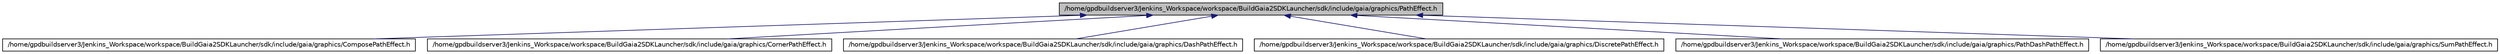 digraph G
{
  edge [fontname="Helvetica",fontsize="10",labelfontname="Helvetica",labelfontsize="10"];
  node [fontname="Helvetica",fontsize="10",shape=record];
  Node1 [label="/home/gpdbuildserver3/Jenkins_Workspace/workspace/BuildGaia2SDKLauncher/sdk/include/gaia/graphics/PathEffect.h",height=0.2,width=0.4,color="black", fillcolor="grey75", style="filled" fontcolor="black"];
  Node1 -> Node2 [dir=back,color="midnightblue",fontsize="10",style="solid",fontname="Helvetica"];
  Node2 [label="/home/gpdbuildserver3/Jenkins_Workspace/workspace/BuildGaia2SDKLauncher/sdk/include/gaia/graphics/ComposePathEffect.h",height=0.2,width=0.4,color="black", fillcolor="white", style="filled",URL="$d8/dce/_compose_path_effect_8h.html"];
  Node1 -> Node3 [dir=back,color="midnightblue",fontsize="10",style="solid",fontname="Helvetica"];
  Node3 [label="/home/gpdbuildserver3/Jenkins_Workspace/workspace/BuildGaia2SDKLauncher/sdk/include/gaia/graphics/CornerPathEffect.h",height=0.2,width=0.4,color="black", fillcolor="white", style="filled",URL="$d2/d64/_corner_path_effect_8h.html"];
  Node1 -> Node4 [dir=back,color="midnightblue",fontsize="10",style="solid",fontname="Helvetica"];
  Node4 [label="/home/gpdbuildserver3/Jenkins_Workspace/workspace/BuildGaia2SDKLauncher/sdk/include/gaia/graphics/DashPathEffect.h",height=0.2,width=0.4,color="black", fillcolor="white", style="filled",URL="$d6/d0f/_dash_path_effect_8h.html"];
  Node1 -> Node5 [dir=back,color="midnightblue",fontsize="10",style="solid",fontname="Helvetica"];
  Node5 [label="/home/gpdbuildserver3/Jenkins_Workspace/workspace/BuildGaia2SDKLauncher/sdk/include/gaia/graphics/DiscretePathEffect.h",height=0.2,width=0.4,color="black", fillcolor="white", style="filled",URL="$dc/d6a/_discrete_path_effect_8h.html"];
  Node1 -> Node6 [dir=back,color="midnightblue",fontsize="10",style="solid",fontname="Helvetica"];
  Node6 [label="/home/gpdbuildserver3/Jenkins_Workspace/workspace/BuildGaia2SDKLauncher/sdk/include/gaia/graphics/PathDashPathEffect.h",height=0.2,width=0.4,color="black", fillcolor="white", style="filled",URL="$d9/d1a/_path_dash_path_effect_8h.html"];
  Node1 -> Node7 [dir=back,color="midnightblue",fontsize="10",style="solid",fontname="Helvetica"];
  Node7 [label="/home/gpdbuildserver3/Jenkins_Workspace/workspace/BuildGaia2SDKLauncher/sdk/include/gaia/graphics/SumPathEffect.h",height=0.2,width=0.4,color="black", fillcolor="white", style="filled",URL="$da/dcf/_sum_path_effect_8h.html"];
}
